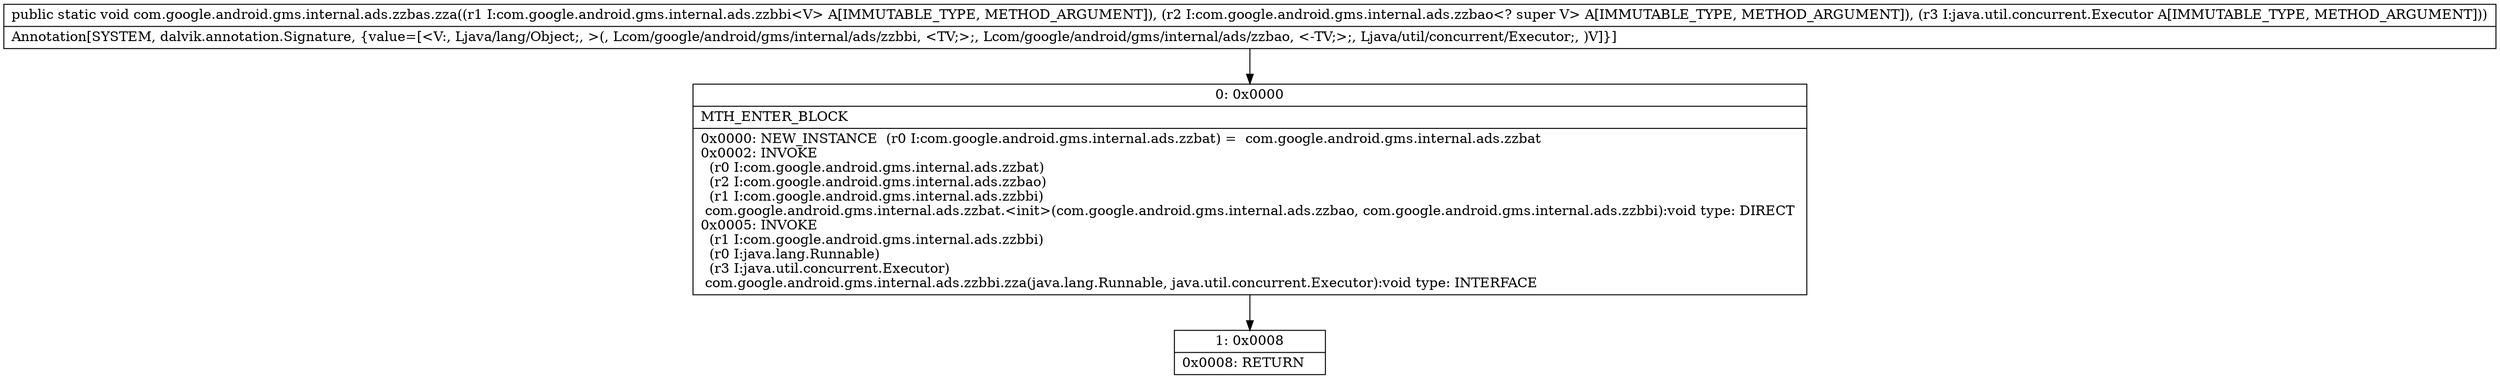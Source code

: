 digraph "CFG forcom.google.android.gms.internal.ads.zzbas.zza(Lcom\/google\/android\/gms\/internal\/ads\/zzbbi;Lcom\/google\/android\/gms\/internal\/ads\/zzbao;Ljava\/util\/concurrent\/Executor;)V" {
Node_0 [shape=record,label="{0\:\ 0x0000|MTH_ENTER_BLOCK\l|0x0000: NEW_INSTANCE  (r0 I:com.google.android.gms.internal.ads.zzbat) =  com.google.android.gms.internal.ads.zzbat \l0x0002: INVOKE  \l  (r0 I:com.google.android.gms.internal.ads.zzbat)\l  (r2 I:com.google.android.gms.internal.ads.zzbao)\l  (r1 I:com.google.android.gms.internal.ads.zzbbi)\l com.google.android.gms.internal.ads.zzbat.\<init\>(com.google.android.gms.internal.ads.zzbao, com.google.android.gms.internal.ads.zzbbi):void type: DIRECT \l0x0005: INVOKE  \l  (r1 I:com.google.android.gms.internal.ads.zzbbi)\l  (r0 I:java.lang.Runnable)\l  (r3 I:java.util.concurrent.Executor)\l com.google.android.gms.internal.ads.zzbbi.zza(java.lang.Runnable, java.util.concurrent.Executor):void type: INTERFACE \l}"];
Node_1 [shape=record,label="{1\:\ 0x0008|0x0008: RETURN   \l}"];
MethodNode[shape=record,label="{public static void com.google.android.gms.internal.ads.zzbas.zza((r1 I:com.google.android.gms.internal.ads.zzbbi\<V\> A[IMMUTABLE_TYPE, METHOD_ARGUMENT]), (r2 I:com.google.android.gms.internal.ads.zzbao\<? super V\> A[IMMUTABLE_TYPE, METHOD_ARGUMENT]), (r3 I:java.util.concurrent.Executor A[IMMUTABLE_TYPE, METHOD_ARGUMENT]))  | Annotation[SYSTEM, dalvik.annotation.Signature, \{value=[\<V:, Ljava\/lang\/Object;, \>(, Lcom\/google\/android\/gms\/internal\/ads\/zzbbi, \<TV;\>;, Lcom\/google\/android\/gms\/internal\/ads\/zzbao, \<\-TV;\>;, Ljava\/util\/concurrent\/Executor;, )V]\}]\l}"];
MethodNode -> Node_0;
Node_0 -> Node_1;
}

